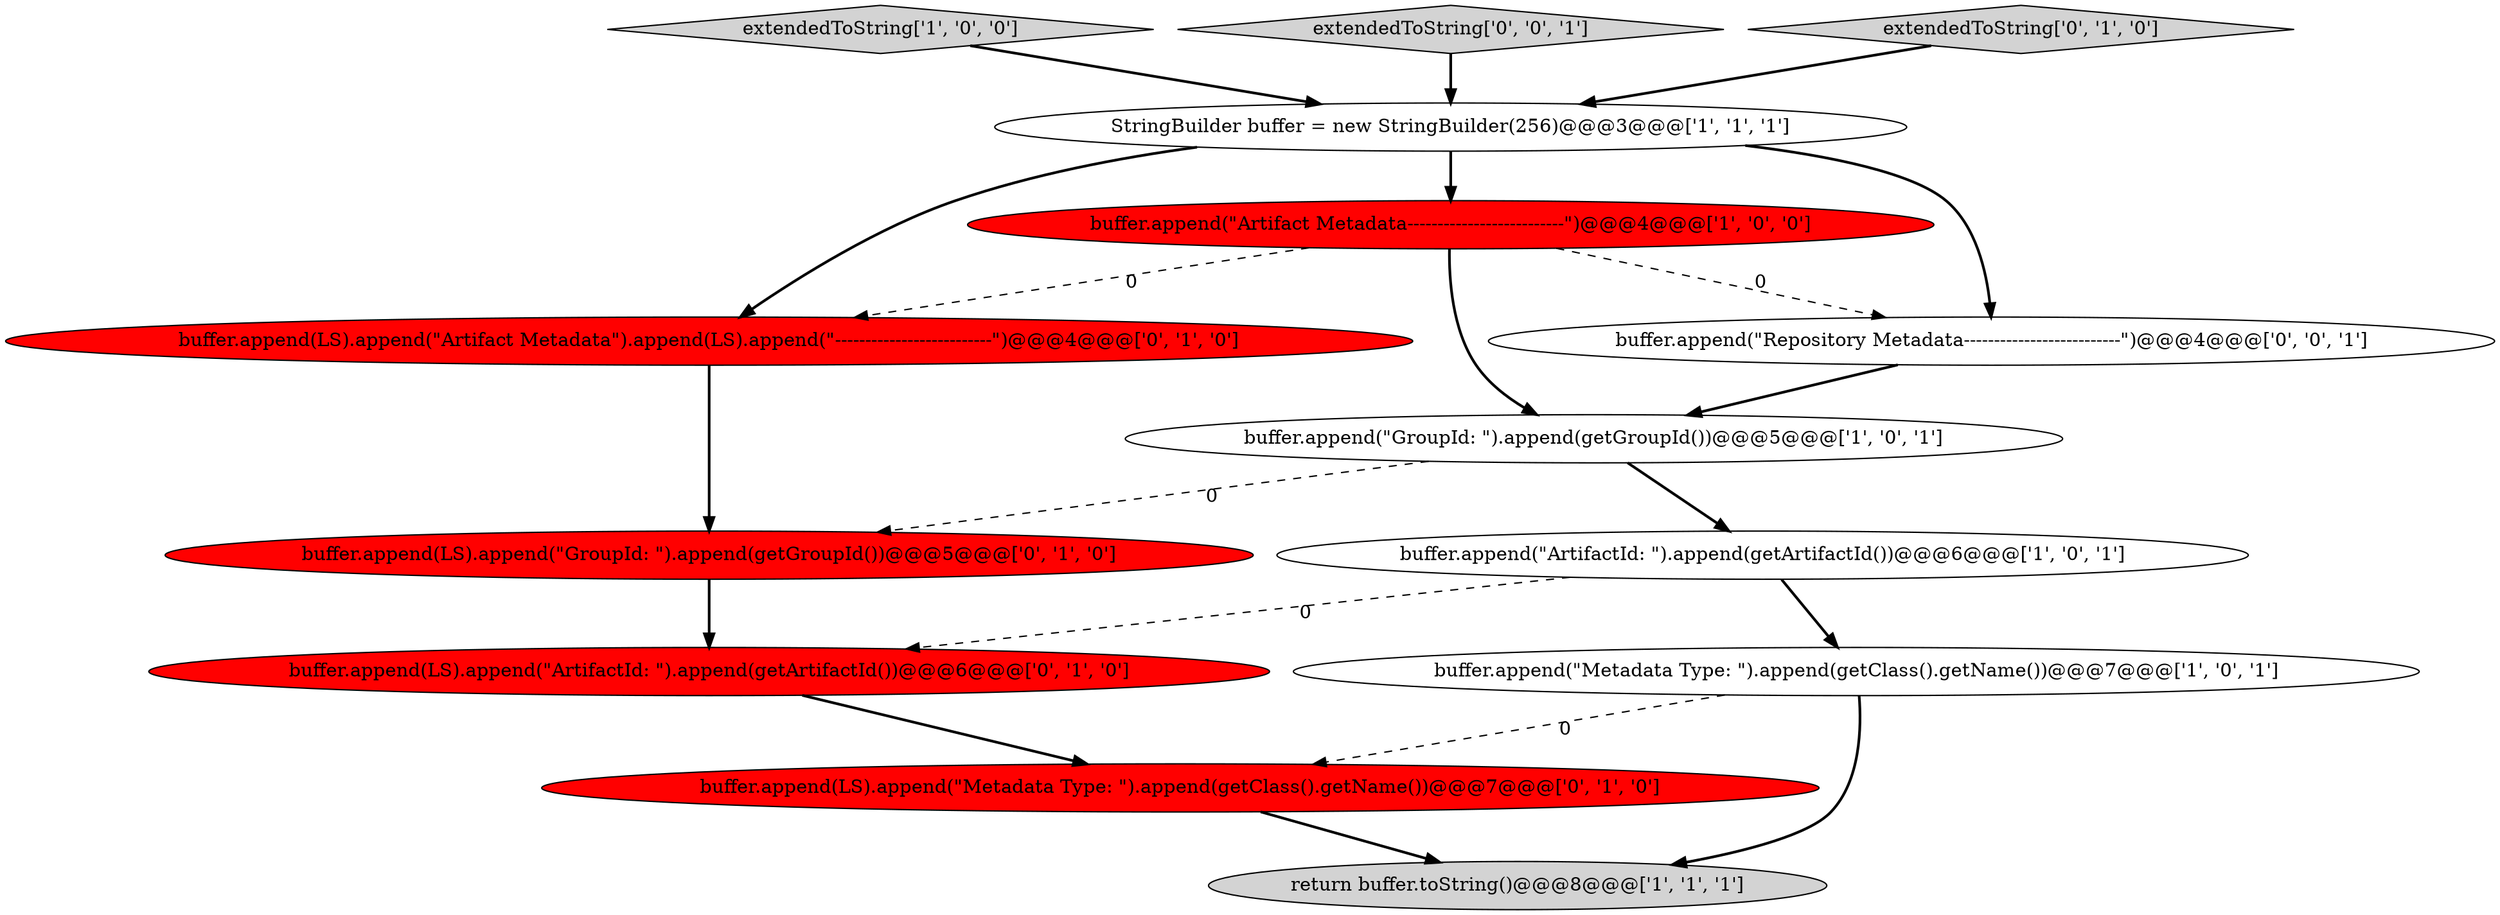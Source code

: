 digraph {
7 [style = filled, label = "buffer.append(LS).append(\"Metadata Type: \").append(getClass().getName())@@@7@@@['0', '1', '0']", fillcolor = red, shape = ellipse image = "AAA1AAABBB2BBB"];
11 [style = filled, label = "buffer.append(LS).append(\"GroupId: \").append(getGroupId())@@@5@@@['0', '1', '0']", fillcolor = red, shape = ellipse image = "AAA1AAABBB2BBB"];
5 [style = filled, label = "StringBuilder buffer = new StringBuilder(256)@@@3@@@['1', '1', '1']", fillcolor = white, shape = ellipse image = "AAA0AAABBB1BBB"];
4 [style = filled, label = "extendedToString['1', '0', '0']", fillcolor = lightgray, shape = diamond image = "AAA0AAABBB1BBB"];
13 [style = filled, label = "extendedToString['0', '0', '1']", fillcolor = lightgray, shape = diamond image = "AAA0AAABBB3BBB"];
10 [style = filled, label = "buffer.append(LS).append(\"ArtifactId: \").append(getArtifactId())@@@6@@@['0', '1', '0']", fillcolor = red, shape = ellipse image = "AAA1AAABBB2BBB"];
2 [style = filled, label = "buffer.append(\"ArtifactId: \").append(getArtifactId())@@@6@@@['1', '0', '1']", fillcolor = white, shape = ellipse image = "AAA0AAABBB1BBB"];
8 [style = filled, label = "buffer.append(LS).append(\"Artifact Metadata\").append(LS).append(\"--------------------------\")@@@4@@@['0', '1', '0']", fillcolor = red, shape = ellipse image = "AAA1AAABBB2BBB"];
9 [style = filled, label = "extendedToString['0', '1', '0']", fillcolor = lightgray, shape = diamond image = "AAA0AAABBB2BBB"];
12 [style = filled, label = "buffer.append(\"Repository Metadata--------------------------\")@@@4@@@['0', '0', '1']", fillcolor = white, shape = ellipse image = "AAA0AAABBB3BBB"];
0 [style = filled, label = "return buffer.toString()@@@8@@@['1', '1', '1']", fillcolor = lightgray, shape = ellipse image = "AAA0AAABBB1BBB"];
3 [style = filled, label = "buffer.append(\"Artifact Metadata--------------------------\")@@@4@@@['1', '0', '0']", fillcolor = red, shape = ellipse image = "AAA1AAABBB1BBB"];
6 [style = filled, label = "buffer.append(\"GroupId: \").append(getGroupId())@@@5@@@['1', '0', '1']", fillcolor = white, shape = ellipse image = "AAA0AAABBB1BBB"];
1 [style = filled, label = "buffer.append(\"Metadata Type: \").append(getClass().getName())@@@7@@@['1', '0', '1']", fillcolor = white, shape = ellipse image = "AAA0AAABBB1BBB"];
9->5 [style = bold, label=""];
5->3 [style = bold, label=""];
3->8 [style = dashed, label="0"];
5->8 [style = bold, label=""];
3->6 [style = bold, label=""];
7->0 [style = bold, label=""];
1->0 [style = bold, label=""];
3->12 [style = dashed, label="0"];
1->7 [style = dashed, label="0"];
5->12 [style = bold, label=""];
8->11 [style = bold, label=""];
11->10 [style = bold, label=""];
4->5 [style = bold, label=""];
10->7 [style = bold, label=""];
2->1 [style = bold, label=""];
12->6 [style = bold, label=""];
2->10 [style = dashed, label="0"];
6->11 [style = dashed, label="0"];
6->2 [style = bold, label=""];
13->5 [style = bold, label=""];
}

